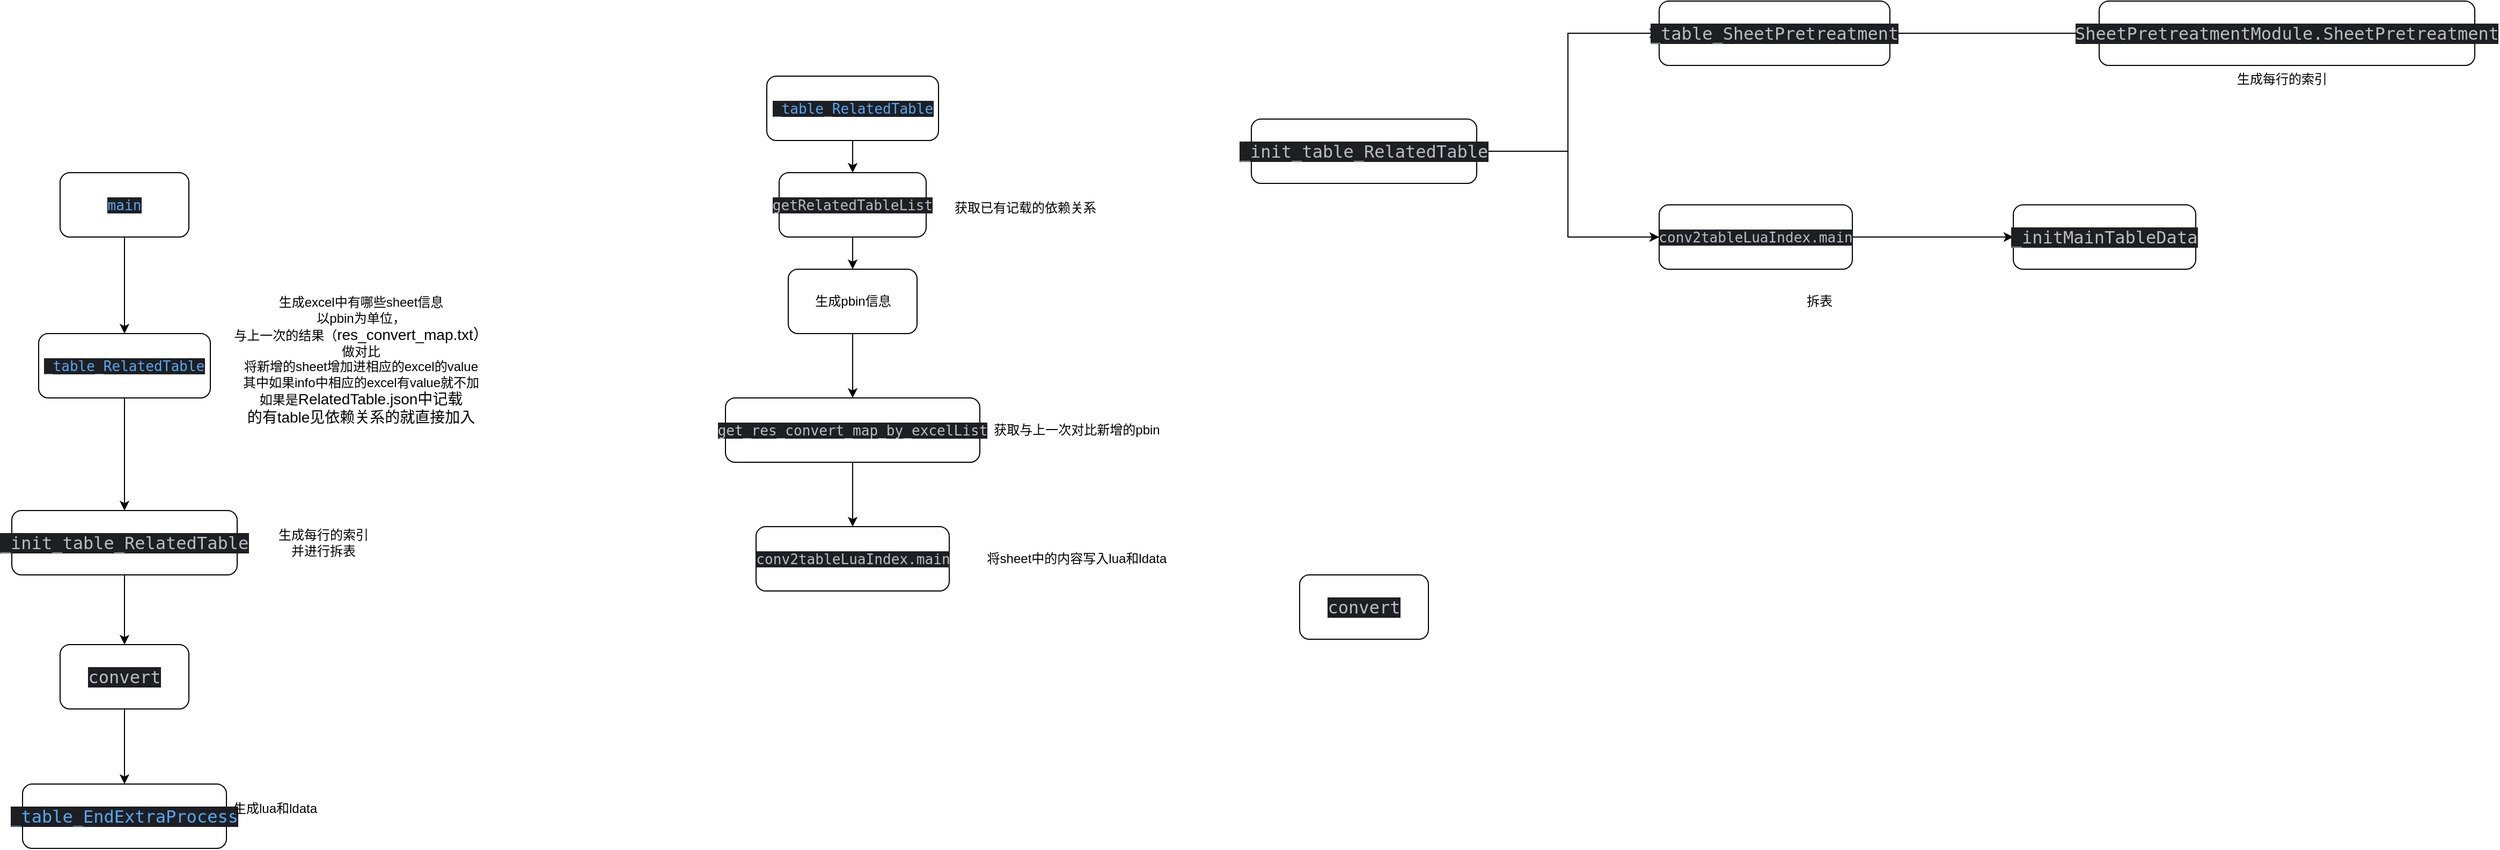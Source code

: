 <mxfile version="26.0.2">
  <diagram name="导出txt文本" id="JnTPTSW8uvq64Gtc28mE">
    <mxGraphModel dx="2515" dy="955" grid="1" gridSize="10" guides="1" tooltips="1" connect="1" arrows="1" fold="1" page="1" pageScale="1" pageWidth="827" pageHeight="1169" math="0" shadow="0">
      <root>
        <mxCell id="0" />
        <mxCell id="1" parent="0" />
        <mxCell id="ml-K04kPEU6mxTsvXC_G-3" style="edgeStyle=orthogonalEdgeStyle;rounded=0;orthogonalLoop=1;jettySize=auto;html=1;entryX=0.5;entryY=0;entryDx=0;entryDy=0;" parent="1" source="ml-K04kPEU6mxTsvXC_G-1" target="ml-K04kPEU6mxTsvXC_G-2" edge="1">
          <mxGeometry relative="1" as="geometry" />
        </mxCell>
        <mxCell id="ml-K04kPEU6mxTsvXC_G-1" value="&lt;div style=&quot;background-color:#1e1f22;color:#bcbec4&quot;&gt;&lt;pre style=&quot;font-family:&#39;JetBrains Mono&#39;,monospace;font-size:9.8pt;&quot;&gt;&lt;span style=&quot;color:#56a8f5;&quot;&gt;main&lt;/span&gt;&lt;/pre&gt;&lt;/div&gt;" style="rounded=1;whiteSpace=wrap;html=1;" parent="1" vertex="1">
          <mxGeometry x="40" y="180" width="120" height="60" as="geometry" />
        </mxCell>
        <mxCell id="eJx14qyZ2uoMX4utbZYr-3" style="edgeStyle=orthogonalEdgeStyle;rounded=0;orthogonalLoop=1;jettySize=auto;html=1;" edge="1" parent="1" source="ml-K04kPEU6mxTsvXC_G-2" target="eJx14qyZ2uoMX4utbZYr-2">
          <mxGeometry relative="1" as="geometry" />
        </mxCell>
        <mxCell id="ml-K04kPEU6mxTsvXC_G-2" value="&lt;div style=&quot;background-color:#1e1f22;color:#bcbec4&quot;&gt;&lt;pre style=&quot;font-family:&#39;JetBrains Mono&#39;,monospace;font-size:9.8pt;&quot;&gt;&lt;span style=&quot;color:#56a8f5;&quot;&gt;_table_RelatedTable&lt;/span&gt;&lt;/pre&gt;&lt;/div&gt;" style="rounded=1;whiteSpace=wrap;html=1;" parent="1" vertex="1">
          <mxGeometry x="20" y="330" width="160" height="60" as="geometry" />
        </mxCell>
        <mxCell id="ml-K04kPEU6mxTsvXC_G-7" style="edgeStyle=orthogonalEdgeStyle;rounded=0;orthogonalLoop=1;jettySize=auto;html=1;entryX=0.5;entryY=0;entryDx=0;entryDy=0;" parent="1" source="ml-K04kPEU6mxTsvXC_G-5" target="f6NRc0c9WLY2QuTVg-Pm-2" edge="1">
          <mxGeometry relative="1" as="geometry" />
        </mxCell>
        <mxCell id="ml-K04kPEU6mxTsvXC_G-5" value="&lt;div style=&quot;background-color:#1e1f22;color:#bcbec4&quot;&gt;&lt;pre style=&quot;font-family:&#39;JetBrains Mono&#39;,monospace;font-size:9.8pt;&quot;&gt;&lt;span style=&quot;color:#56a8f5;&quot;&gt;_table_RelatedTable&lt;/span&gt;&lt;/pre&gt;&lt;/div&gt;" style="rounded=1;whiteSpace=wrap;html=1;" parent="1" vertex="1">
          <mxGeometry x="698.5" y="90" width="160" height="60" as="geometry" />
        </mxCell>
        <mxCell id="ml-K04kPEU6mxTsvXC_G-9" style="edgeStyle=orthogonalEdgeStyle;rounded=0;orthogonalLoop=1;jettySize=auto;html=1;" parent="1" source="ml-K04kPEU6mxTsvXC_G-6" target="ml-K04kPEU6mxTsvXC_G-8" edge="1">
          <mxGeometry relative="1" as="geometry" />
        </mxCell>
        <mxCell id="ml-K04kPEU6mxTsvXC_G-6" value="生成pbin信息" style="rounded=1;whiteSpace=wrap;html=1;" parent="1" vertex="1">
          <mxGeometry x="718.5" y="270" width="120" height="60" as="geometry" />
        </mxCell>
        <mxCell id="f6NRc0c9WLY2QuTVg-Pm-7" style="edgeStyle=orthogonalEdgeStyle;rounded=0;orthogonalLoop=1;jettySize=auto;html=1;" parent="1" source="ml-K04kPEU6mxTsvXC_G-8" target="f6NRc0c9WLY2QuTVg-Pm-6" edge="1">
          <mxGeometry relative="1" as="geometry" />
        </mxCell>
        <mxCell id="ml-K04kPEU6mxTsvXC_G-8" value="&lt;div style=&quot;background-color:#1e1f22;color:#bcbec4&quot;&gt;&lt;pre style=&quot;font-family:&#39;JetBrains Mono&#39;,monospace;font-size:9.8pt;&quot;&gt;get_res_convert_map_by_excelList&lt;/pre&gt;&lt;/div&gt;" style="rounded=1;whiteSpace=wrap;html=1;" parent="1" vertex="1">
          <mxGeometry x="660" y="390" width="237" height="60" as="geometry" />
        </mxCell>
        <mxCell id="ml-K04kPEU6mxTsvXC_G-10" value="获取与上一次对比新增的pbin" style="text;html=1;align=center;verticalAlign=middle;resizable=0;points=[];autosize=1;strokeColor=none;fillColor=none;" parent="1" vertex="1">
          <mxGeometry x="897" y="405" width="180" height="30" as="geometry" />
        </mxCell>
        <mxCell id="f6NRc0c9WLY2QuTVg-Pm-3" style="edgeStyle=orthogonalEdgeStyle;rounded=0;orthogonalLoop=1;jettySize=auto;html=1;" parent="1" source="f6NRc0c9WLY2QuTVg-Pm-2" target="ml-K04kPEU6mxTsvXC_G-6" edge="1">
          <mxGeometry relative="1" as="geometry" />
        </mxCell>
        <mxCell id="f6NRc0c9WLY2QuTVg-Pm-2" value="&lt;div style=&quot;background-color:#1e1f22;color:#bcbec4&quot;&gt;&lt;pre style=&quot;font-family:&#39;JetBrains Mono&#39;,monospace;font-size:9.8pt;&quot;&gt;getRelatedTableList&lt;/pre&gt;&lt;/div&gt;" style="rounded=1;whiteSpace=wrap;html=1;" parent="1" vertex="1">
          <mxGeometry x="710" y="180" width="137" height="60" as="geometry" />
        </mxCell>
        <mxCell id="f6NRc0c9WLY2QuTVg-Pm-4" value="获取已有记载的依赖关系" style="text;html=1;align=center;verticalAlign=middle;resizable=0;points=[];autosize=1;strokeColor=none;fillColor=none;" parent="1" vertex="1">
          <mxGeometry x="858.5" y="198" width="160" height="30" as="geometry" />
        </mxCell>
        <mxCell id="f6NRc0c9WLY2QuTVg-Pm-5" value="生成excel中有哪些sheet信息&lt;div&gt;以pbin为单位，&lt;/div&gt;&lt;div&gt;与上一次的结果（&lt;span style=&quot;font-size: 14px; text-align: left; white-space: pre-wrap; background-color: transparent; color: light-dark(rgb(0, 0, 0), rgb(255, 255, 255));&quot;&gt;res_convert_map.txt）&lt;/span&gt;&lt;span style=&quot;background-color: transparent; color: light-dark(rgb(0, 0, 0), rgb(255, 255, 255));&quot;&gt;做对比&lt;/span&gt;&lt;/div&gt;&lt;div&gt;&lt;span style=&quot;background-color: transparent; color: light-dark(rgb(0, 0, 0), rgb(255, 255, 255));&quot;&gt;将新增的sheet增加进相应的excel的value&lt;/span&gt;&lt;/div&gt;&lt;div&gt;&lt;span style=&quot;background-color: transparent; color: light-dark(rgb(0, 0, 0), rgb(255, 255, 255));&quot;&gt;其中如果info中相应的excel有value就不加&lt;/span&gt;&lt;/div&gt;&lt;div&gt;&lt;span style=&quot;background-color: transparent; color: light-dark(rgb(0, 0, 0), rgb(255, 255, 255));&quot;&gt;如果是&lt;/span&gt;&lt;span style=&quot;font-size: 14px; text-align: left; white-space: pre-wrap; background-color: transparent; color: light-dark(rgb(0, 0, 0), rgb(255, 255, 255));&quot;&gt;RelatedTable.json中记载&lt;/span&gt;&lt;/div&gt;&lt;div&gt;&lt;span style=&quot;font-size: 14px; text-align: left; white-space: pre-wrap; background-color: transparent; color: light-dark(rgb(0, 0, 0), rgb(255, 255, 255));&quot;&gt;的有table见依赖关系的就直接加入&lt;/span&gt;&lt;/div&gt;" style="text;html=1;align=center;verticalAlign=middle;resizable=0;points=[];autosize=1;strokeColor=none;fillColor=none;" parent="1" vertex="1">
          <mxGeometry x="170" y="295" width="300" height="120" as="geometry" />
        </mxCell>
        <mxCell id="f6NRc0c9WLY2QuTVg-Pm-6" value="&lt;div style=&quot;background-color:#1e1f22;color:#bcbec4&quot;&gt;&lt;pre style=&quot;font-family:&#39;JetBrains Mono&#39;,monospace;font-size:9.8pt;&quot;&gt;conv2tableLuaIndex.main&lt;/pre&gt;&lt;/div&gt;" style="rounded=1;whiteSpace=wrap;html=1;" parent="1" vertex="1">
          <mxGeometry x="688.5" y="510" width="180" height="60" as="geometry" />
        </mxCell>
        <mxCell id="f6NRc0c9WLY2QuTVg-Pm-8" value="将sheet中的内容写入lua和ldata" style="text;html=1;align=center;verticalAlign=middle;resizable=0;points=[];autosize=1;strokeColor=none;fillColor=none;" parent="1" vertex="1">
          <mxGeometry x="892" y="525" width="190" height="30" as="geometry" />
        </mxCell>
        <mxCell id="eJx14qyZ2uoMX4utbZYr-20" style="edgeStyle=orthogonalEdgeStyle;rounded=0;orthogonalLoop=1;jettySize=auto;html=1;" edge="1" parent="1" source="eJx14qyZ2uoMX4utbZYr-2" target="eJx14qyZ2uoMX4utbZYr-18">
          <mxGeometry relative="1" as="geometry" />
        </mxCell>
        <mxCell id="eJx14qyZ2uoMX4utbZYr-2" value="&lt;div style=&quot;background-color:#1e1f22;color:#bcbec4&quot;&gt;&lt;pre style=&quot;font-family:&#39;JetBrains Mono&#39;,monospace;font-size:12.0pt;&quot;&gt;_init_table_RelatedTable&lt;/pre&gt;&lt;/div&gt;" style="rounded=1;whiteSpace=wrap;html=1;" vertex="1" parent="1">
          <mxGeometry x="-5" y="495" width="210" height="60" as="geometry" />
        </mxCell>
        <mxCell id="eJx14qyZ2uoMX4utbZYr-10" style="edgeStyle=orthogonalEdgeStyle;rounded=0;orthogonalLoop=1;jettySize=auto;html=1;entryX=0;entryY=0.5;entryDx=0;entryDy=0;" edge="1" parent="1" source="eJx14qyZ2uoMX4utbZYr-5" target="eJx14qyZ2uoMX4utbZYr-6">
          <mxGeometry relative="1" as="geometry" />
        </mxCell>
        <mxCell id="eJx14qyZ2uoMX4utbZYr-11" style="edgeStyle=orthogonalEdgeStyle;rounded=0;orthogonalLoop=1;jettySize=auto;html=1;entryX=0;entryY=0.5;entryDx=0;entryDy=0;" edge="1" parent="1" source="eJx14qyZ2uoMX4utbZYr-5" target="eJx14qyZ2uoMX4utbZYr-8">
          <mxGeometry relative="1" as="geometry" />
        </mxCell>
        <mxCell id="eJx14qyZ2uoMX4utbZYr-5" value="&lt;div style=&quot;background-color:#1e1f22;color:#bcbec4&quot;&gt;&lt;pre style=&quot;font-family:&#39;JetBrains Mono&#39;,monospace;font-size:12.0pt;&quot;&gt;_init_table_RelatedTable&lt;/pre&gt;&lt;/div&gt;" style="rounded=1;whiteSpace=wrap;html=1;" vertex="1" parent="1">
          <mxGeometry x="1150" y="130" width="210" height="60" as="geometry" />
        </mxCell>
        <mxCell id="eJx14qyZ2uoMX4utbZYr-13" style="edgeStyle=orthogonalEdgeStyle;rounded=0;orthogonalLoop=1;jettySize=auto;html=1;entryX=0;entryY=0.5;entryDx=0;entryDy=0;" edge="1" parent="1" source="eJx14qyZ2uoMX4utbZYr-6" target="eJx14qyZ2uoMX4utbZYr-12">
          <mxGeometry relative="1" as="geometry" />
        </mxCell>
        <mxCell id="eJx14qyZ2uoMX4utbZYr-6" value="&lt;div style=&quot;background-color:#1e1f22;color:#bcbec4&quot;&gt;&lt;pre style=&quot;font-family:&#39;JetBrains Mono&#39;,monospace;font-size:12.0pt;&quot;&gt;_table_SheetPretreatment&lt;/pre&gt;&lt;/div&gt;" style="rounded=1;whiteSpace=wrap;html=1;" vertex="1" parent="1">
          <mxGeometry x="1530" y="20" width="215" height="60" as="geometry" />
        </mxCell>
        <mxCell id="eJx14qyZ2uoMX4utbZYr-30" style="edgeStyle=orthogonalEdgeStyle;rounded=0;orthogonalLoop=1;jettySize=auto;html=1;entryX=0;entryY=0.5;entryDx=0;entryDy=0;" edge="1" parent="1" source="eJx14qyZ2uoMX4utbZYr-8" target="eJx14qyZ2uoMX4utbZYr-29">
          <mxGeometry relative="1" as="geometry" />
        </mxCell>
        <mxCell id="eJx14qyZ2uoMX4utbZYr-8" value="&lt;div style=&quot;background-color:#1e1f22;color:#bcbec4&quot;&gt;&lt;pre style=&quot;font-family:&#39;JetBrains Mono&#39;,monospace;font-size:9.8pt;&quot;&gt;conv2tableLuaIndex.main&lt;/pre&gt;&lt;/div&gt;" style="rounded=1;whiteSpace=wrap;html=1;" vertex="1" parent="1">
          <mxGeometry x="1530" y="210" width="180" height="60" as="geometry" />
        </mxCell>
        <mxCell id="eJx14qyZ2uoMX4utbZYr-12" value="&lt;div style=&quot;background-color:#1e1f22;color:#bcbec4&quot;&gt;&lt;pre style=&quot;font-family:&#39;JetBrains Mono&#39;,monospace;font-size:12.0pt;&quot;&gt;SheetPretreatmentModule.SheetPretreatment&lt;/pre&gt;&lt;/div&gt;" style="rounded=1;whiteSpace=wrap;html=1;" vertex="1" parent="1">
          <mxGeometry x="1940" y="20" width="350" height="60" as="geometry" />
        </mxCell>
        <mxCell id="eJx14qyZ2uoMX4utbZYr-17" value="生成每行的索引" style="text;html=1;align=center;verticalAlign=middle;resizable=0;points=[];autosize=1;strokeColor=none;fillColor=none;" vertex="1" parent="1">
          <mxGeometry x="2055" y="78" width="110" height="30" as="geometry" />
        </mxCell>
        <mxCell id="eJx14qyZ2uoMX4utbZYr-25" style="edgeStyle=orthogonalEdgeStyle;rounded=0;orthogonalLoop=1;jettySize=auto;html=1;entryX=0.5;entryY=0;entryDx=0;entryDy=0;" edge="1" parent="1" source="eJx14qyZ2uoMX4utbZYr-18" target="eJx14qyZ2uoMX4utbZYr-24">
          <mxGeometry relative="1" as="geometry" />
        </mxCell>
        <mxCell id="eJx14qyZ2uoMX4utbZYr-18" value="&lt;div style=&quot;background-color:#1e1f22;color:#bcbec4&quot;&gt;&lt;pre style=&quot;font-family:&#39;JetBrains Mono&#39;,monospace;font-size:12.0pt;&quot;&gt;convert&lt;/pre&gt;&lt;/div&gt;" style="rounded=1;whiteSpace=wrap;html=1;" vertex="1" parent="1">
          <mxGeometry x="40" y="620" width="120" height="60" as="geometry" />
        </mxCell>
        <mxCell id="eJx14qyZ2uoMX4utbZYr-22" value="生成每行的索引&lt;div&gt;并进行拆表&lt;/div&gt;" style="text;html=1;align=center;verticalAlign=middle;resizable=0;points=[];autosize=1;strokeColor=none;fillColor=none;" vertex="1" parent="1">
          <mxGeometry x="230" y="505" width="110" height="40" as="geometry" />
        </mxCell>
        <mxCell id="eJx14qyZ2uoMX4utbZYr-24" value="&lt;div style=&quot;background-color:#1e1f22;color:#bcbec4&quot;&gt;&lt;pre style=&quot;font-family:&#39;JetBrains Mono&#39;,monospace;font-size:12.0pt;&quot;&gt;&lt;span style=&quot;color:#56a8f5;&quot;&gt;_table_EndExtraProcess&lt;/span&gt;&lt;/pre&gt;&lt;/div&gt;" style="rounded=1;whiteSpace=wrap;html=1;" vertex="1" parent="1">
          <mxGeometry x="5" y="750" width="190" height="60" as="geometry" />
        </mxCell>
        <mxCell id="eJx14qyZ2uoMX4utbZYr-26" value="生成lua和ldata" style="text;html=1;align=center;verticalAlign=middle;resizable=0;points=[];autosize=1;strokeColor=none;fillColor=none;" vertex="1" parent="1">
          <mxGeometry x="190" y="758" width="100" height="30" as="geometry" />
        </mxCell>
        <mxCell id="eJx14qyZ2uoMX4utbZYr-27" value="&lt;div style=&quot;background-color:#1e1f22;color:#bcbec4&quot;&gt;&lt;pre style=&quot;font-family:&#39;JetBrains Mono&#39;,monospace;font-size:12.0pt;&quot;&gt;convert&lt;/pre&gt;&lt;/div&gt;" style="rounded=1;whiteSpace=wrap;html=1;" vertex="1" parent="1">
          <mxGeometry x="1195" y="555" width="120" height="60" as="geometry" />
        </mxCell>
        <mxCell id="eJx14qyZ2uoMX4utbZYr-28" value="拆表" style="text;html=1;align=center;verticalAlign=middle;resizable=0;points=[];autosize=1;strokeColor=none;fillColor=none;" vertex="1" parent="1">
          <mxGeometry x="1654" y="285" width="50" height="30" as="geometry" />
        </mxCell>
        <mxCell id="eJx14qyZ2uoMX4utbZYr-29" value="&lt;div style=&quot;background-color:#1e1f22;color:#bcbec4&quot;&gt;&lt;pre style=&quot;font-family:&#39;JetBrains Mono&#39;,monospace;font-size:12.0pt;&quot;&gt;_initMainTableData&lt;/pre&gt;&lt;/div&gt;" style="rounded=1;whiteSpace=wrap;html=1;" vertex="1" parent="1">
          <mxGeometry x="1860" y="210" width="170" height="60" as="geometry" />
        </mxCell>
      </root>
    </mxGraphModel>
  </diagram>
</mxfile>
